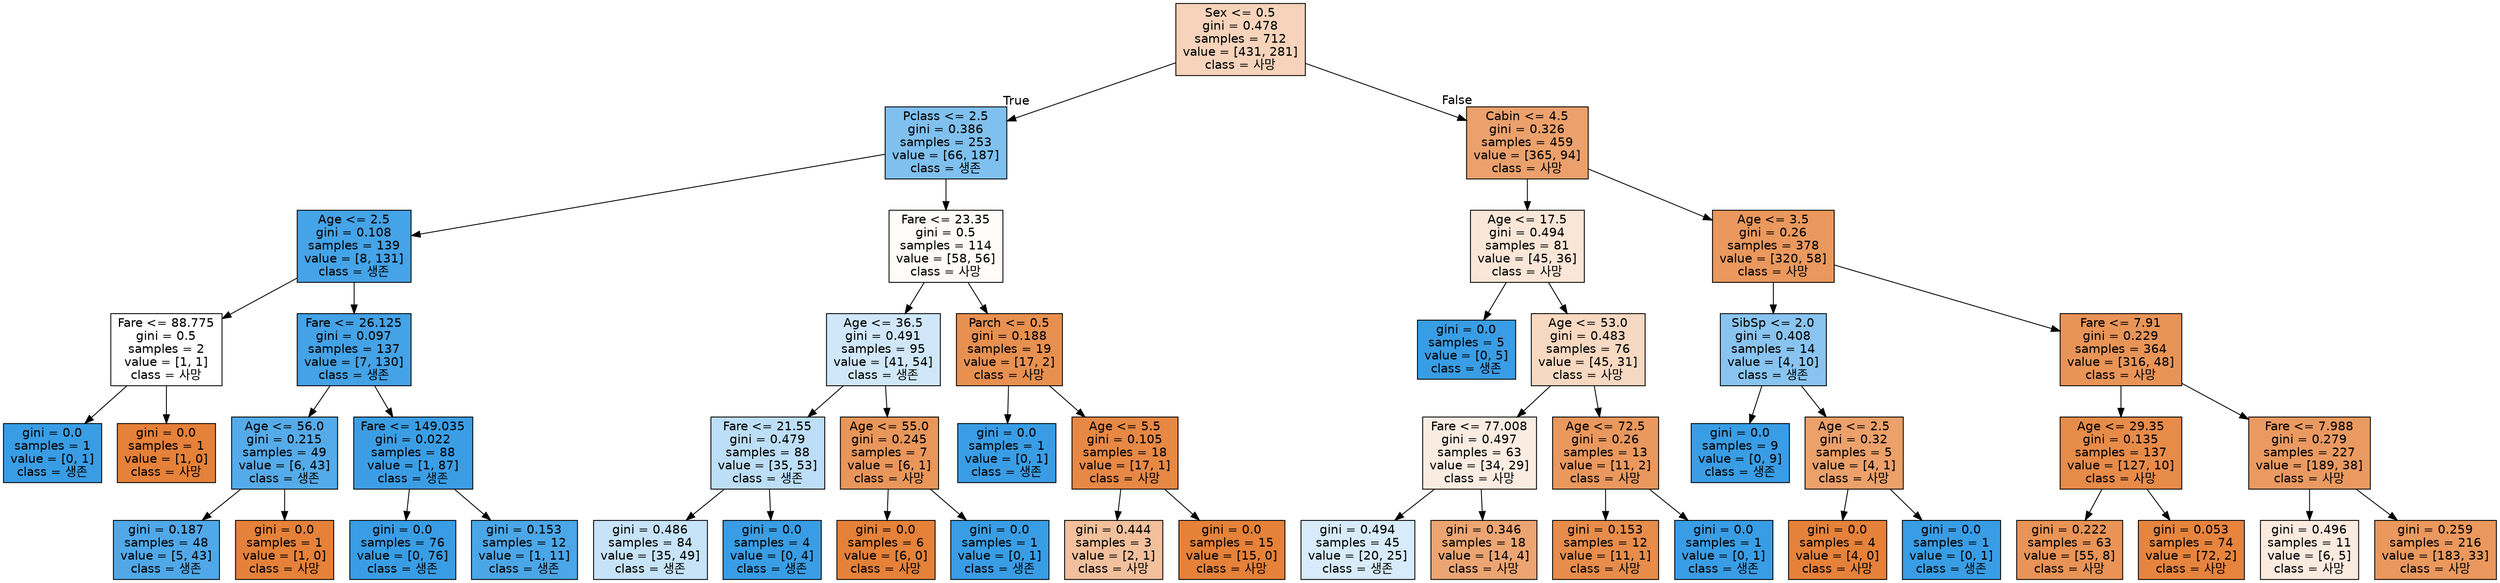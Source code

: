 digraph Tree {
node [shape=box, style="filled", color="black", fontname="helvetica"] ;
edge [fontname="helvetica"] ;
0 [label="Sex <= 0.5\ngini = 0.478\nsamples = 712\nvalue = [431, 281]\nclass = 사망", fillcolor="#f6d3ba"] ;
1 [label="Pclass <= 2.5\ngini = 0.386\nsamples = 253\nvalue = [66, 187]\nclass = 생존", fillcolor="#7fc0ee"] ;
0 -> 1 [labeldistance=2.5, labelangle=45, headlabel="True"] ;
2 [label="Age <= 2.5\ngini = 0.108\nsamples = 139\nvalue = [8, 131]\nclass = 생존", fillcolor="#45a3e7"] ;
1 -> 2 ;
3 [label="Fare <= 88.775\ngini = 0.5\nsamples = 2\nvalue = [1, 1]\nclass = 사망", fillcolor="#ffffff"] ;
2 -> 3 ;
4 [label="gini = 0.0\nsamples = 1\nvalue = [0, 1]\nclass = 생존", fillcolor="#399de5"] ;
3 -> 4 ;
5 [label="gini = 0.0\nsamples = 1\nvalue = [1, 0]\nclass = 사망", fillcolor="#e58139"] ;
3 -> 5 ;
6 [label="Fare <= 26.125\ngini = 0.097\nsamples = 137\nvalue = [7, 130]\nclass = 생존", fillcolor="#44a2e6"] ;
2 -> 6 ;
7 [label="Age <= 56.0\ngini = 0.215\nsamples = 49\nvalue = [6, 43]\nclass = 생존", fillcolor="#55abe9"] ;
6 -> 7 ;
8 [label="gini = 0.187\nsamples = 48\nvalue = [5, 43]\nclass = 생존", fillcolor="#50a8e8"] ;
7 -> 8 ;
9 [label="gini = 0.0\nsamples = 1\nvalue = [1, 0]\nclass = 사망", fillcolor="#e58139"] ;
7 -> 9 ;
10 [label="Fare <= 149.035\ngini = 0.022\nsamples = 88\nvalue = [1, 87]\nclass = 생존", fillcolor="#3b9ee5"] ;
6 -> 10 ;
11 [label="gini = 0.0\nsamples = 76\nvalue = [0, 76]\nclass = 생존", fillcolor="#399de5"] ;
10 -> 11 ;
12 [label="gini = 0.153\nsamples = 12\nvalue = [1, 11]\nclass = 생존", fillcolor="#4ba6e7"] ;
10 -> 12 ;
13 [label="Fare <= 23.35\ngini = 0.5\nsamples = 114\nvalue = [58, 56]\nclass = 사망", fillcolor="#fefbf8"] ;
1 -> 13 ;
14 [label="Age <= 36.5\ngini = 0.491\nsamples = 95\nvalue = [41, 54]\nclass = 생존", fillcolor="#cfe7f9"] ;
13 -> 14 ;
15 [label="Fare <= 21.55\ngini = 0.479\nsamples = 88\nvalue = [35, 53]\nclass = 생존", fillcolor="#bcdef6"] ;
14 -> 15 ;
16 [label="gini = 0.486\nsamples = 84\nvalue = [35, 49]\nclass = 생존", fillcolor="#c6e3f8"] ;
15 -> 16 ;
17 [label="gini = 0.0\nsamples = 4\nvalue = [0, 4]\nclass = 생존", fillcolor="#399de5"] ;
15 -> 17 ;
18 [label="Age <= 55.0\ngini = 0.245\nsamples = 7\nvalue = [6, 1]\nclass = 사망", fillcolor="#e9965a"] ;
14 -> 18 ;
19 [label="gini = 0.0\nsamples = 6\nvalue = [6, 0]\nclass = 사망", fillcolor="#e58139"] ;
18 -> 19 ;
20 [label="gini = 0.0\nsamples = 1\nvalue = [0, 1]\nclass = 생존", fillcolor="#399de5"] ;
18 -> 20 ;
21 [label="Parch <= 0.5\ngini = 0.188\nsamples = 19\nvalue = [17, 2]\nclass = 사망", fillcolor="#e89050"] ;
13 -> 21 ;
22 [label="gini = 0.0\nsamples = 1\nvalue = [0, 1]\nclass = 생존", fillcolor="#399de5"] ;
21 -> 22 ;
23 [label="Age <= 5.5\ngini = 0.105\nsamples = 18\nvalue = [17, 1]\nclass = 사망", fillcolor="#e78845"] ;
21 -> 23 ;
24 [label="gini = 0.444\nsamples = 3\nvalue = [2, 1]\nclass = 사망", fillcolor="#f2c09c"] ;
23 -> 24 ;
25 [label="gini = 0.0\nsamples = 15\nvalue = [15, 0]\nclass = 사망", fillcolor="#e58139"] ;
23 -> 25 ;
26 [label="Cabin <= 4.5\ngini = 0.326\nsamples = 459\nvalue = [365, 94]\nclass = 사망", fillcolor="#eca16c"] ;
0 -> 26 [labeldistance=2.5, labelangle=-45, headlabel="False"] ;
27 [label="Age <= 17.5\ngini = 0.494\nsamples = 81\nvalue = [45, 36]\nclass = 사망", fillcolor="#fae6d7"] ;
26 -> 27 ;
28 [label="gini = 0.0\nsamples = 5\nvalue = [0, 5]\nclass = 생존", fillcolor="#399de5"] ;
27 -> 28 ;
29 [label="Age <= 53.0\ngini = 0.483\nsamples = 76\nvalue = [45, 31]\nclass = 사망", fillcolor="#f7d8c1"] ;
27 -> 29 ;
30 [label="Fare <= 77.008\ngini = 0.497\nsamples = 63\nvalue = [34, 29]\nclass = 사망", fillcolor="#fbece2"] ;
29 -> 30 ;
31 [label="gini = 0.494\nsamples = 45\nvalue = [20, 25]\nclass = 생존", fillcolor="#d7ebfa"] ;
30 -> 31 ;
32 [label="gini = 0.346\nsamples = 18\nvalue = [14, 4]\nclass = 사망", fillcolor="#eca572"] ;
30 -> 32 ;
33 [label="Age <= 72.5\ngini = 0.26\nsamples = 13\nvalue = [11, 2]\nclass = 사망", fillcolor="#ea985d"] ;
29 -> 33 ;
34 [label="gini = 0.153\nsamples = 12\nvalue = [11, 1]\nclass = 사망", fillcolor="#e78c4b"] ;
33 -> 34 ;
35 [label="gini = 0.0\nsamples = 1\nvalue = [0, 1]\nclass = 생존", fillcolor="#399de5"] ;
33 -> 35 ;
36 [label="Age <= 3.5\ngini = 0.26\nsamples = 378\nvalue = [320, 58]\nclass = 사망", fillcolor="#ea985d"] ;
26 -> 36 ;
37 [label="SibSp <= 2.0\ngini = 0.408\nsamples = 14\nvalue = [4, 10]\nclass = 생존", fillcolor="#88c4ef"] ;
36 -> 37 ;
38 [label="gini = 0.0\nsamples = 9\nvalue = [0, 9]\nclass = 생존", fillcolor="#399de5"] ;
37 -> 38 ;
39 [label="Age <= 2.5\ngini = 0.32\nsamples = 5\nvalue = [4, 1]\nclass = 사망", fillcolor="#eca06a"] ;
37 -> 39 ;
40 [label="gini = 0.0\nsamples = 4\nvalue = [4, 0]\nclass = 사망", fillcolor="#e58139"] ;
39 -> 40 ;
41 [label="gini = 0.0\nsamples = 1\nvalue = [0, 1]\nclass = 생존", fillcolor="#399de5"] ;
39 -> 41 ;
42 [label="Fare <= 7.91\ngini = 0.229\nsamples = 364\nvalue = [316, 48]\nclass = 사망", fillcolor="#e99457"] ;
36 -> 42 ;
43 [label="Age <= 29.35\ngini = 0.135\nsamples = 137\nvalue = [127, 10]\nclass = 사망", fillcolor="#e78b49"] ;
42 -> 43 ;
44 [label="gini = 0.222\nsamples = 63\nvalue = [55, 8]\nclass = 사망", fillcolor="#e99356"] ;
43 -> 44 ;
45 [label="gini = 0.053\nsamples = 74\nvalue = [72, 2]\nclass = 사망", fillcolor="#e6843e"] ;
43 -> 45 ;
46 [label="Fare <= 7.988\ngini = 0.279\nsamples = 227\nvalue = [189, 38]\nclass = 사망", fillcolor="#ea9a61"] ;
42 -> 46 ;
47 [label="gini = 0.496\nsamples = 11\nvalue = [6, 5]\nclass = 사망", fillcolor="#fbeade"] ;
46 -> 47 ;
48 [label="gini = 0.259\nsamples = 216\nvalue = [183, 33]\nclass = 사망", fillcolor="#ea985d"] ;
46 -> 48 ;
}